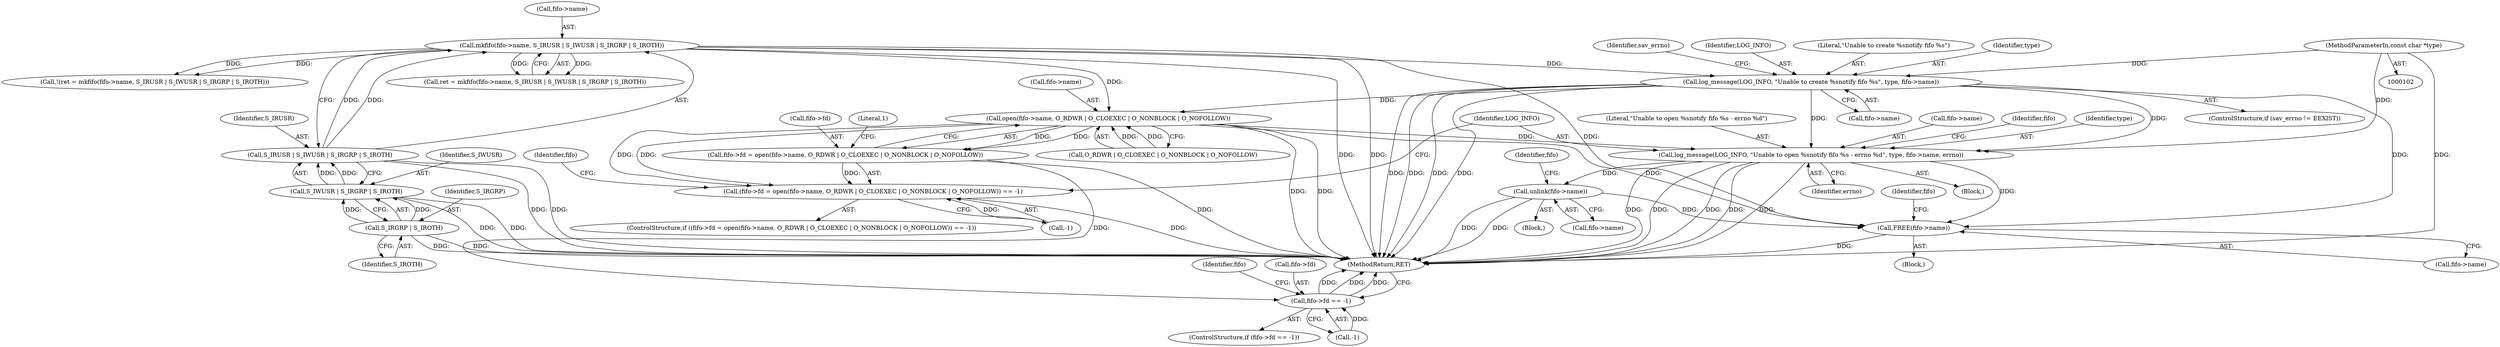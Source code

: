 digraph "0_keepalived_04f2d32871bb3b11d7dc024039952f2fe2750306_10@pointer" {
"1000146" [label="(Call,log_message(LOG_INFO, \"Unable to create %snotify fifo %s\", type, fifo->name))"];
"1000105" [label="(MethodParameterIn,const char *type)"];
"1000121" [label="(Call,mkfifo(fifo->name, S_IRUSR | S_IWUSR | S_IRGRP | S_IROTH))"];
"1000125" [label="(Call,S_IRUSR | S_IWUSR | S_IRGRP | S_IROTH)"];
"1000127" [label="(Call,S_IWUSR | S_IRGRP | S_IROTH)"];
"1000129" [label="(Call,S_IRGRP | S_IROTH)"];
"1000178" [label="(Call,open(fifo->name, O_RDWR | O_CLOEXEC | O_NONBLOCK | O_NOFOLLOW))"];
"1000173" [label="(Call,(fifo->fd = open(fifo->name, O_RDWR | O_CLOEXEC | O_NONBLOCK | O_NOFOLLOW)) == -1)"];
"1000174" [label="(Call,fifo->fd = open(fifo->name, O_RDWR | O_CLOEXEC | O_NONBLOCK | O_NOFOLLOW))"];
"1000215" [label="(Call,fifo->fd == -1)"];
"1000192" [label="(Call,log_message(LOG_INFO, \"Unable to open %snotify fifo %s - errno %d\", type, fifo->name, errno))"];
"1000205" [label="(Call,unlink(fifo->name))"];
"1000222" [label="(Call,FREE(fifo->name))"];
"1000150" [label="(Call,fifo->name)"];
"1000222" [label="(Call,FREE(fifo->name))"];
"1000231" [label="(MethodReturn,RET)"];
"1000105" [label="(MethodParameterIn,const char *type)"];
"1000194" [label="(Literal,\"Unable to open %snotify fifo %s - errno %d\")"];
"1000126" [label="(Identifier,S_IRUSR)"];
"1000205" [label="(Call,unlink(fifo->name))"];
"1000228" [label="(Identifier,fifo)"];
"1000179" [label="(Call,fifo->name)"];
"1000119" [label="(Call,ret = mkfifo(fifo->name, S_IRUSR | S_IWUSR | S_IRGRP | S_IROTH))"];
"1000191" [label="(Block,)"];
"1000214" [label="(ControlStructure,if (fifo->fd == -1))"];
"1000189" [label="(Call,-1)"];
"1000129" [label="(Call,S_IRGRP | S_IROTH)"];
"1000174" [label="(Call,fifo->fd = open(fifo->name, O_RDWR | O_CLOEXEC | O_NONBLOCK | O_NOFOLLOW))"];
"1000127" [label="(Call,S_IWUSR | S_IRGRP | S_IROTH)"];
"1000178" [label="(Call,open(fifo->name, O_RDWR | O_CLOEXEC | O_NONBLOCK | O_NOFOLLOW))"];
"1000224" [label="(Identifier,fifo)"];
"1000147" [label="(Identifier,LOG_INFO)"];
"1000148" [label="(Literal,\"Unable to create %snotify fifo %s\")"];
"1000221" [label="(Block,)"];
"1000121" [label="(Call,mkfifo(fifo->name, S_IRUSR | S_IWUSR | S_IRGRP | S_IROTH))"];
"1000215" [label="(Call,fifo->fd == -1)"];
"1000192" [label="(Call,log_message(LOG_INFO, \"Unable to open %snotify fifo %s - errno %d\", type, fifo->name, errno))"];
"1000196" [label="(Call,fifo->name)"];
"1000219" [label="(Call,-1)"];
"1000131" [label="(Identifier,S_IROTH)"];
"1000146" [label="(Call,log_message(LOG_INFO, \"Unable to create %snotify fifo %s\", type, fifo->name))"];
"1000128" [label="(Identifier,S_IWUSR)"];
"1000217" [label="(Identifier,fifo)"];
"1000175" [label="(Call,fifo->fd)"];
"1000190" [label="(Literal,1)"];
"1000202" [label="(Identifier,fifo)"];
"1000122" [label="(Call,fifo->name)"];
"1000125" [label="(Call,S_IRUSR | S_IWUSR | S_IRGRP | S_IROTH)"];
"1000142" [label="(ControlStructure,if (sav_errno != EEXIST))"];
"1000149" [label="(Identifier,type)"];
"1000193" [label="(Identifier,LOG_INFO)"];
"1000173" [label="(Call,(fifo->fd = open(fifo->name, O_RDWR | O_CLOEXEC | O_NONBLOCK | O_NOFOLLOW)) == -1)"];
"1000182" [label="(Call,O_RDWR | O_CLOEXEC | O_NONBLOCK | O_NOFOLLOW)"];
"1000172" [label="(ControlStructure,if ((fifo->fd = open(fifo->name, O_RDWR | O_CLOEXEC | O_NONBLOCK | O_NOFOLLOW)) == -1))"];
"1000199" [label="(Identifier,errno)"];
"1000195" [label="(Identifier,type)"];
"1000156" [label="(Identifier,sav_errno)"];
"1000216" [label="(Call,fifo->fd)"];
"1000118" [label="(Call,!(ret = mkfifo(fifo->name, S_IRUSR | S_IWUSR | S_IRGRP | S_IROTH)))"];
"1000130" [label="(Identifier,S_IRGRP)"];
"1000206" [label="(Call,fifo->name)"];
"1000204" [label="(Block,)"];
"1000223" [label="(Call,fifo->name)"];
"1000211" [label="(Identifier,fifo)"];
"1000146" -> "1000142"  [label="AST: "];
"1000146" -> "1000150"  [label="CFG: "];
"1000147" -> "1000146"  [label="AST: "];
"1000148" -> "1000146"  [label="AST: "];
"1000149" -> "1000146"  [label="AST: "];
"1000150" -> "1000146"  [label="AST: "];
"1000156" -> "1000146"  [label="CFG: "];
"1000146" -> "1000231"  [label="DDG: "];
"1000146" -> "1000231"  [label="DDG: "];
"1000146" -> "1000231"  [label="DDG: "];
"1000146" -> "1000231"  [label="DDG: "];
"1000105" -> "1000146"  [label="DDG: "];
"1000121" -> "1000146"  [label="DDG: "];
"1000146" -> "1000178"  [label="DDG: "];
"1000146" -> "1000192"  [label="DDG: "];
"1000146" -> "1000192"  [label="DDG: "];
"1000146" -> "1000222"  [label="DDG: "];
"1000105" -> "1000102"  [label="AST: "];
"1000105" -> "1000231"  [label="DDG: "];
"1000105" -> "1000192"  [label="DDG: "];
"1000121" -> "1000119"  [label="AST: "];
"1000121" -> "1000125"  [label="CFG: "];
"1000122" -> "1000121"  [label="AST: "];
"1000125" -> "1000121"  [label="AST: "];
"1000119" -> "1000121"  [label="CFG: "];
"1000121" -> "1000231"  [label="DDG: "];
"1000121" -> "1000231"  [label="DDG: "];
"1000121" -> "1000118"  [label="DDG: "];
"1000121" -> "1000118"  [label="DDG: "];
"1000121" -> "1000119"  [label="DDG: "];
"1000121" -> "1000119"  [label="DDG: "];
"1000125" -> "1000121"  [label="DDG: "];
"1000125" -> "1000121"  [label="DDG: "];
"1000121" -> "1000178"  [label="DDG: "];
"1000121" -> "1000222"  [label="DDG: "];
"1000125" -> "1000127"  [label="CFG: "];
"1000126" -> "1000125"  [label="AST: "];
"1000127" -> "1000125"  [label="AST: "];
"1000125" -> "1000231"  [label="DDG: "];
"1000125" -> "1000231"  [label="DDG: "];
"1000127" -> "1000125"  [label="DDG: "];
"1000127" -> "1000125"  [label="DDG: "];
"1000127" -> "1000129"  [label="CFG: "];
"1000128" -> "1000127"  [label="AST: "];
"1000129" -> "1000127"  [label="AST: "];
"1000127" -> "1000231"  [label="DDG: "];
"1000127" -> "1000231"  [label="DDG: "];
"1000129" -> "1000127"  [label="DDG: "];
"1000129" -> "1000127"  [label="DDG: "];
"1000129" -> "1000131"  [label="CFG: "];
"1000130" -> "1000129"  [label="AST: "];
"1000131" -> "1000129"  [label="AST: "];
"1000129" -> "1000231"  [label="DDG: "];
"1000129" -> "1000231"  [label="DDG: "];
"1000178" -> "1000174"  [label="AST: "];
"1000178" -> "1000182"  [label="CFG: "];
"1000179" -> "1000178"  [label="AST: "];
"1000182" -> "1000178"  [label="AST: "];
"1000174" -> "1000178"  [label="CFG: "];
"1000178" -> "1000231"  [label="DDG: "];
"1000178" -> "1000231"  [label="DDG: "];
"1000178" -> "1000173"  [label="DDG: "];
"1000178" -> "1000173"  [label="DDG: "];
"1000178" -> "1000174"  [label="DDG: "];
"1000178" -> "1000174"  [label="DDG: "];
"1000182" -> "1000178"  [label="DDG: "];
"1000182" -> "1000178"  [label="DDG: "];
"1000178" -> "1000192"  [label="DDG: "];
"1000178" -> "1000222"  [label="DDG: "];
"1000173" -> "1000172"  [label="AST: "];
"1000173" -> "1000189"  [label="CFG: "];
"1000174" -> "1000173"  [label="AST: "];
"1000189" -> "1000173"  [label="AST: "];
"1000193" -> "1000173"  [label="CFG: "];
"1000217" -> "1000173"  [label="CFG: "];
"1000173" -> "1000231"  [label="DDG: "];
"1000174" -> "1000173"  [label="DDG: "];
"1000189" -> "1000173"  [label="DDG: "];
"1000175" -> "1000174"  [label="AST: "];
"1000190" -> "1000174"  [label="CFG: "];
"1000174" -> "1000231"  [label="DDG: "];
"1000174" -> "1000215"  [label="DDG: "];
"1000215" -> "1000214"  [label="AST: "];
"1000215" -> "1000219"  [label="CFG: "];
"1000216" -> "1000215"  [label="AST: "];
"1000219" -> "1000215"  [label="AST: "];
"1000224" -> "1000215"  [label="CFG: "];
"1000231" -> "1000215"  [label="CFG: "];
"1000215" -> "1000231"  [label="DDG: "];
"1000215" -> "1000231"  [label="DDG: "];
"1000215" -> "1000231"  [label="DDG: "];
"1000219" -> "1000215"  [label="DDG: "];
"1000192" -> "1000191"  [label="AST: "];
"1000192" -> "1000199"  [label="CFG: "];
"1000193" -> "1000192"  [label="AST: "];
"1000194" -> "1000192"  [label="AST: "];
"1000195" -> "1000192"  [label="AST: "];
"1000196" -> "1000192"  [label="AST: "];
"1000199" -> "1000192"  [label="AST: "];
"1000202" -> "1000192"  [label="CFG: "];
"1000192" -> "1000231"  [label="DDG: "];
"1000192" -> "1000231"  [label="DDG: "];
"1000192" -> "1000231"  [label="DDG: "];
"1000192" -> "1000231"  [label="DDG: "];
"1000192" -> "1000231"  [label="DDG: "];
"1000192" -> "1000205"  [label="DDG: "];
"1000192" -> "1000222"  [label="DDG: "];
"1000205" -> "1000204"  [label="AST: "];
"1000205" -> "1000206"  [label="CFG: "];
"1000206" -> "1000205"  [label="AST: "];
"1000211" -> "1000205"  [label="CFG: "];
"1000205" -> "1000231"  [label="DDG: "];
"1000205" -> "1000231"  [label="DDG: "];
"1000205" -> "1000222"  [label="DDG: "];
"1000222" -> "1000221"  [label="AST: "];
"1000222" -> "1000223"  [label="CFG: "];
"1000223" -> "1000222"  [label="AST: "];
"1000228" -> "1000222"  [label="CFG: "];
"1000222" -> "1000231"  [label="DDG: "];
}
